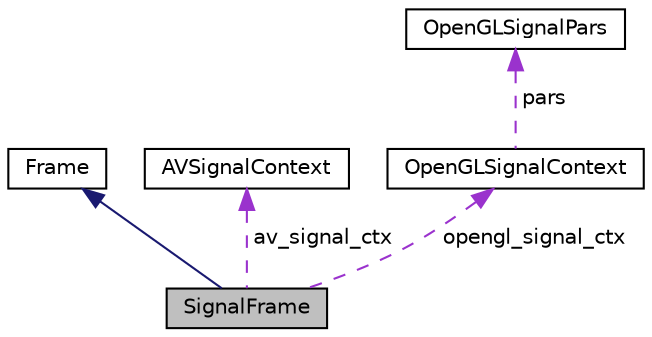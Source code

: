 digraph "SignalFrame"
{
  edge [fontname="Helvetica",fontsize="10",labelfontname="Helvetica",labelfontsize="10"];
  node [fontname="Helvetica",fontsize="10",shape=record];
  Node2 [label="SignalFrame",height=0.2,width=0.4,color="black", fillcolor="grey75", style="filled", fontcolor="black"];
  Node3 -> Node2 [dir="back",color="midnightblue",fontsize="10",style="solid",fontname="Helvetica"];
  Node3 [label="Frame",height=0.2,width=0.4,color="black", fillcolor="white", style="filled",URL="$classFrame.html",tooltip="Frame: An abstract queueable class. "];
  Node4 -> Node2 [dir="back",color="darkorchid3",fontsize="10",style="dashed",label=" av_signal_ctx" ,fontname="Helvetica"];
  Node4 [label="AVSignalContext",height=0.2,width=0.4,color="black", fillcolor="white", style="filled",URL="$structAVSignalContext.html",tooltip="Redefinition of characteristic signal contexts (info that goes with the signal) for AVThread thread..."];
  Node5 -> Node2 [dir="back",color="darkorchid3",fontsize="10",style="dashed",label=" opengl_signal_ctx" ,fontname="Helvetica"];
  Node5 [label="OpenGLSignalContext",height=0.2,width=0.4,color="black", fillcolor="white", style="filled",URL="$structOpenGLSignalContext.html",tooltip="Encapsulates data sent by the signal. "];
  Node6 -> Node5 [dir="back",color="darkorchid3",fontsize="10",style="dashed",label=" pars" ,fontname="Helvetica"];
  Node6 [label="OpenGLSignalPars",height=0.2,width=0.4,color="black", fillcolor="white", style="filled",URL="$structOpenGLSignalPars.html",tooltip="Signal information for OpenGLThread. "];
}

